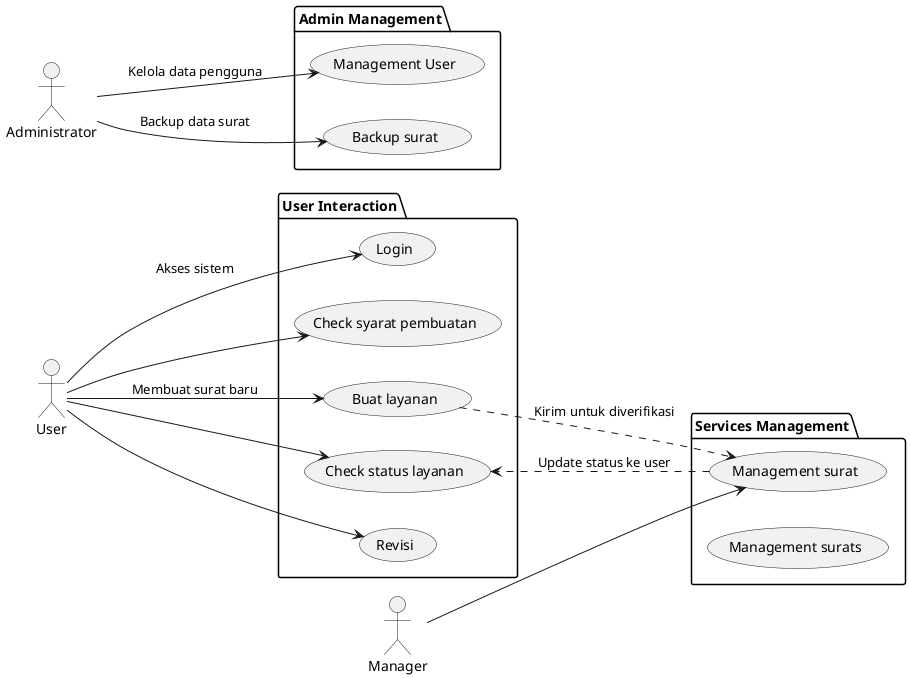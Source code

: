 @startuml
left to right direction

' Aktor
actor "User" as usr
actor "Administrator" as adm
actor "Manager" as ps

' Sub-diagram untuk User Interaction
package "User Interaction" {
    usecase "Login" as login
    usecase "Check syarat pembuatan" as csp
    usecase "Buat layanan" as UC5
    usecase "Check status layanan" as UC6
    usecase "Revisi" as rl
}

' Sub-diagram untuk Surat Management
package "Services Management" {
    usecase "Management surat" as UC2
    usecase "Management surats" as ms
}

' Sub-diagram untuk Admin Management
package "Admin Management" {
    usecase "Management User" as UC1
    usecase "Backup surat" as UC7
}

' Hubungan antara aktor dan sub-diagram
usr --> login : Akses sistem
usr --> csp
usr --> UC6
usr --> UC5 : Membuat surat baru
usr --> rl

adm --> UC1 : Kelola data pengguna
adm --> UC7 : Backup data surat

ps --> UC2

' Hubungan antar sub-diagram
UC5 ..> UC2 : Kirim untuk diverifikasi
UC2 ..> UC6 : Update status ke user

@enduml